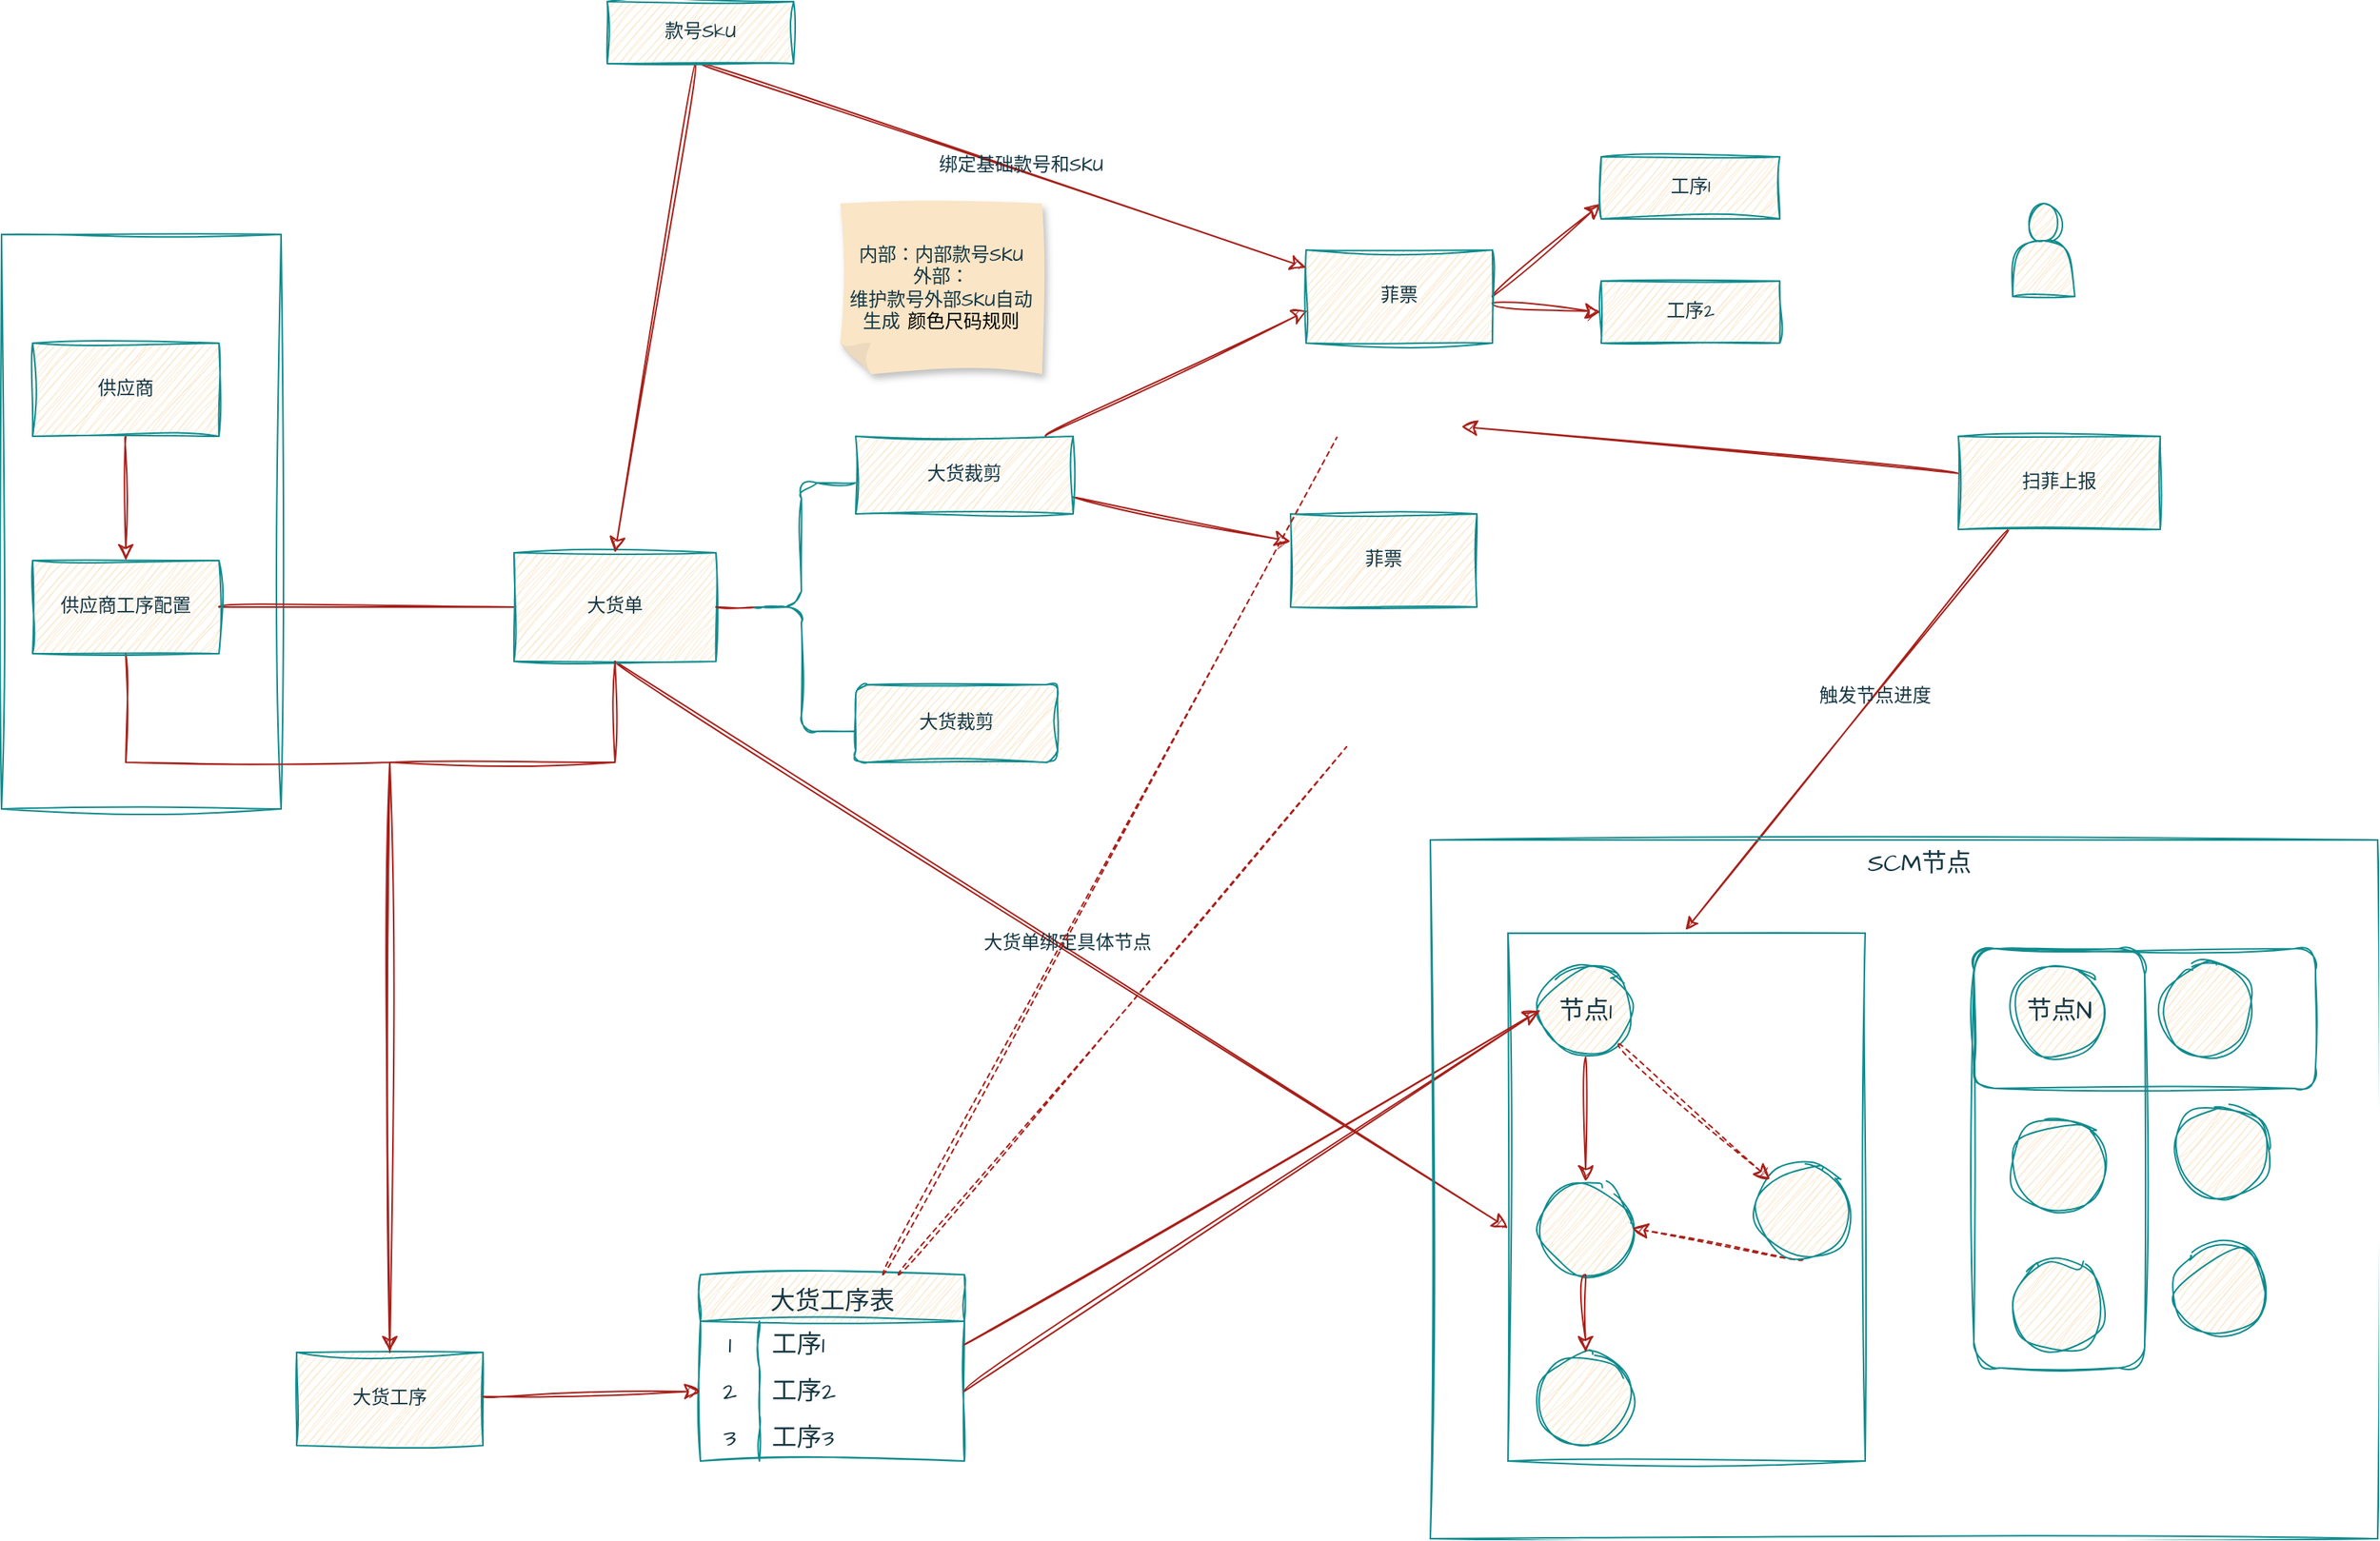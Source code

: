 <mxfile version="27.2.0">
  <diagram name="第 1 页" id="W9jlXEuaU4t_uOBNAHtk">
    <mxGraphModel dx="1632" dy="1863" grid="1" gridSize="10" guides="1" tooltips="1" connect="1" arrows="1" fold="1" page="0" pageScale="1" pageWidth="850" pageHeight="1100" background="none" math="0" shadow="0" adaptiveColors="simple">
      <root>
        <mxCell id="0" />
        <mxCell id="1" parent="0" />
        <mxCell id="cmWE11bbGO-BxmX4DhXF-85" value="" style="shape=table;startSize=0;container=1;collapsible=0;childLayout=tableLayout;hachureGap=4;fontFamily=Architects Daughter;fontSource=https%3A%2F%2Ffonts.googleapis.com%2Fcss%3Ffamily%3DArchitects%2BDaughter;fillColor=none;labelBackgroundColor=none;sketch=1;curveFitting=1;jiggle=2;strokeColor=#0F8B8D;fontColor=#143642;" parent="1" vertex="1">
          <mxGeometry x="-90" y="-500" width="180" height="370" as="geometry" />
        </mxCell>
        <mxCell id="cmWE11bbGO-BxmX4DhXF-86" value="" style="shape=tableRow;horizontal=0;startSize=0;swimlaneHead=0;swimlaneBody=0;top=0;left=0;bottom=0;right=0;collapsible=0;dropTarget=0;fillColor=none;points=[[0,0.5],[1,0.5]];portConstraint=eastwest;hachureGap=4;fontFamily=Architects Daughter;fontSource=https%3A%2F%2Ffonts.googleapis.com%2Fcss%3Ffamily%3DArchitects%2BDaughter;labelBackgroundColor=none;sketch=1;curveFitting=1;jiggle=2;strokeColor=#0F8B8D;fontColor=#143642;" parent="cmWE11bbGO-BxmX4DhXF-85" vertex="1">
          <mxGeometry width="180" height="370" as="geometry" />
        </mxCell>
        <mxCell id="cmWE11bbGO-BxmX4DhXF-87" value="" style="shape=partialRectangle;html=1;whiteSpace=wrap;connectable=0;overflow=hidden;fillColor=none;top=0;left=0;bottom=0;right=0;pointerEvents=1;hachureGap=4;fontFamily=Architects Daughter;fontSource=https%3A%2F%2Ffonts.googleapis.com%2Fcss%3Ffamily%3DArchitects%2BDaughter;labelBackgroundColor=none;sketch=1;curveFitting=1;jiggle=2;strokeColor=#0F8B8D;fontColor=#143642;" parent="cmWE11bbGO-BxmX4DhXF-86" vertex="1">
          <mxGeometry width="180" height="370" as="geometry">
            <mxRectangle width="180" height="370" as="alternateBounds" />
          </mxGeometry>
        </mxCell>
        <mxCell id="cmWE11bbGO-BxmX4DhXF-44" style="edgeStyle=none;curved=1;rounded=0;hachureGap=4;orthogonalLoop=1;jettySize=auto;html=1;exitX=1;exitY=0.5;exitDx=0;exitDy=0;entryX=0;entryY=0.5;entryDx=0;entryDy=0;fontFamily=Architects Daughter;fontSource=https%3A%2F%2Ffonts.googleapis.com%2Fcss%3Ffamily%3DArchitects%2BDaughter;fontSize=12;fontColor=default;shape=wire;endArrow=none;endFill=0;dashed=1;shadow=0;flowAnimation=0;labelBackgroundColor=none;sketch=1;curveFitting=1;jiggle=2;strokeColor=#A8201A;" parent="1" source="cmWE11bbGO-BxmX4DhXF-13" target="cmWE11bbGO-BxmX4DhXF-16" edge="1">
          <mxGeometry relative="1" as="geometry" />
        </mxCell>
        <mxCell id="cmWE11bbGO-BxmX4DhXF-50" style="edgeStyle=orthogonalEdgeStyle;rounded=0;hachureGap=4;orthogonalLoop=1;jettySize=auto;html=1;exitX=0.5;exitY=1;exitDx=0;exitDy=0;fontFamily=Architects Daughter;fontSource=https%3A%2F%2Ffonts.googleapis.com%2Fcss%3Ffamily%3DArchitects%2BDaughter;fontSize=12;fontColor=default;startSize=8;endSize=8;entryX=0.5;entryY=0;entryDx=0;entryDy=0;labelBackgroundColor=none;sketch=1;curveFitting=1;jiggle=2;strokeColor=#A8201A;" parent="1" source="cmWE11bbGO-BxmX4DhXF-13" target="cmWE11bbGO-BxmX4DhXF-17" edge="1">
          <mxGeometry relative="1" as="geometry">
            <mxPoint x="160" y="50" as="targetPoint" />
            <Array as="points">
              <mxPoint x="-10" y="-160" />
              <mxPoint x="160" y="-160" />
            </Array>
          </mxGeometry>
        </mxCell>
        <mxCell id="cmWE11bbGO-BxmX4DhXF-13" value="供应商工序配置" style="whiteSpace=wrap;html=1;hachureGap=4;fontFamily=Architects Daughter;fontSource=https%3A%2F%2Ffonts.googleapis.com%2Fcss%3Ffamily%3DArchitects%2BDaughter;labelBackgroundColor=none;sketch=1;curveFitting=1;jiggle=2;fillColor=#FAE5C7;strokeColor=#0F8B8D;fontColor=#143642;" parent="1" vertex="1">
          <mxGeometry x="-70" y="-290" width="120" height="60" as="geometry" />
        </mxCell>
        <mxCell id="cmWE11bbGO-BxmX4DhXF-15" style="edgeStyle=none;curved=1;rounded=0;hachureGap=4;orthogonalLoop=1;jettySize=auto;html=1;entryX=0.5;entryY=0;entryDx=0;entryDy=0;fontFamily=Architects Daughter;fontSource=https%3A%2F%2Ffonts.googleapis.com%2Fcss%3Ffamily%3DArchitects%2BDaughter;fontSize=12;fontColor=default;startSize=8;endSize=8;labelBackgroundColor=none;sketch=1;curveFitting=1;jiggle=2;strokeColor=#A8201A;" parent="1" source="cmWE11bbGO-BxmX4DhXF-14" target="cmWE11bbGO-BxmX4DhXF-13" edge="1">
          <mxGeometry relative="1" as="geometry" />
        </mxCell>
        <mxCell id="cmWE11bbGO-BxmX4DhXF-14" value="供应商" style="whiteSpace=wrap;html=1;hachureGap=4;fontFamily=Architects Daughter;fontSource=https%3A%2F%2Ffonts.googleapis.com%2Fcss%3Ffamily%3DArchitects%2BDaughter;labelBackgroundColor=none;sketch=1;curveFitting=1;jiggle=2;fillColor=#FAE5C7;strokeColor=#0F8B8D;fontColor=#143642;" parent="1" vertex="1">
          <mxGeometry x="-70" y="-430" width="120" height="60" as="geometry" />
        </mxCell>
        <mxCell id="KBR9rTQuNz3WerCVQNlE-56" style="edgeStyle=none;curved=1;rounded=0;hachureGap=4;orthogonalLoop=1;jettySize=auto;html=1;exitX=0.5;exitY=1;exitDx=0;exitDy=0;fontFamily=Architects Daughter;fontSource=https%3A%2F%2Ffonts.googleapis.com%2Fcss%3Ffamily%3DArchitects%2BDaughter;fontSize=12;fontColor=default;startSize=8;endSize=8;entryX=0;entryY=0.559;entryDx=0;entryDy=0;entryPerimeter=0;labelBackgroundColor=none;sketch=1;curveFitting=1;jiggle=2;strokeColor=#A8201A;" parent="1" source="cmWE11bbGO-BxmX4DhXF-16" target="KBR9rTQuNz3WerCVQNlE-5" edge="1">
          <mxGeometry relative="1" as="geometry">
            <mxPoint x="870" y="130.0" as="targetPoint" />
          </mxGeometry>
        </mxCell>
        <mxCell id="KBR9rTQuNz3WerCVQNlE-57" value="大货单绑定具体节点" style="edgeLabel;html=1;align=center;verticalAlign=middle;resizable=0;points=[];fontSize=12;hachureGap=4;fontFamily=Architects Daughter;fontSource=https%3A%2F%2Ffonts.googleapis.com%2Fcss%3Ffamily%3DArchitects%2BDaughter;labelBackgroundColor=none;sketch=1;curveFitting=1;jiggle=2;fontColor=#143642;" parent="KBR9rTQuNz3WerCVQNlE-56" vertex="1" connectable="0">
          <mxGeometry x="0.007" y="3" relative="1" as="geometry">
            <mxPoint as="offset" />
          </mxGeometry>
        </mxCell>
        <mxCell id="cmWE11bbGO-BxmX4DhXF-16" value="大货单" style="rounded=0;whiteSpace=wrap;html=1;hachureGap=4;fontFamily=Architects Daughter;fontSource=https%3A%2F%2Ffonts.googleapis.com%2Fcss%3Ffamily%3DArchitects%2BDaughter;labelBackgroundColor=none;sketch=1;curveFitting=1;jiggle=2;fillColor=#FAE5C7;strokeColor=#0F8B8D;fontColor=#143642;" parent="1" vertex="1">
          <mxGeometry x="240" y="-295" width="130" height="70" as="geometry" />
        </mxCell>
        <mxCell id="cmWE11bbGO-BxmX4DhXF-17" value="大货工序" style="whiteSpace=wrap;html=1;fontFamily=Architects Daughter;rounded=0;hachureGap=4;fontSource=https%3A%2F%2Ffonts.googleapis.com%2Fcss%3Ffamily%3DArchitects%2BDaughter;labelBackgroundColor=none;sketch=1;curveFitting=1;jiggle=2;fillColor=#FAE5C7;strokeColor=#0F8B8D;fontColor=#143642;" parent="1" vertex="1">
          <mxGeometry x="100" y="220" width="120" height="60" as="geometry" />
        </mxCell>
        <mxCell id="cmWE11bbGO-BxmX4DhXF-51" style="edgeStyle=orthogonalEdgeStyle;rounded=0;hachureGap=4;orthogonalLoop=1;jettySize=auto;html=1;exitX=0.5;exitY=1;exitDx=0;exitDy=0;fontFamily=Architects Daughter;fontSource=https%3A%2F%2Ffonts.googleapis.com%2Fcss%3Ffamily%3DArchitects%2BDaughter;fontSize=12;fontColor=default;startSize=8;endSize=8;endArrow=none;endFill=0;entryX=0.5;entryY=0;entryDx=0;entryDy=0;labelBackgroundColor=none;sketch=1;curveFitting=1;jiggle=2;strokeColor=#A8201A;" parent="1" source="cmWE11bbGO-BxmX4DhXF-16" target="cmWE11bbGO-BxmX4DhXF-17" edge="1">
          <mxGeometry relative="1" as="geometry">
            <mxPoint x="161" y="-84" as="targetPoint" />
            <Array as="points">
              <mxPoint x="305" y="-160" />
              <mxPoint x="160" y="-160" />
            </Array>
          </mxGeometry>
        </mxCell>
        <mxCell id="cmWE11bbGO-BxmX4DhXF-54" style="edgeStyle=none;curved=1;rounded=0;hachureGap=4;orthogonalLoop=1;jettySize=auto;html=1;exitX=0.1;exitY=0.5;exitDx=0;exitDy=0;exitPerimeter=0;entryX=1;entryY=0.5;entryDx=0;entryDy=0;fontFamily=Architects Daughter;fontSource=https%3A%2F%2Ffonts.googleapis.com%2Fcss%3Ffamily%3DArchitects%2BDaughter;fontSize=12;fontColor=default;startSize=8;endSize=8;endArrow=none;endFill=0;labelBackgroundColor=none;sketch=1;curveFitting=1;jiggle=2;strokeColor=#A8201A;" parent="1" source="cmWE11bbGO-BxmX4DhXF-53" target="cmWE11bbGO-BxmX4DhXF-16" edge="1">
          <mxGeometry relative="1" as="geometry">
            <Array as="points">
              <mxPoint x="380" y="-260" />
            </Array>
          </mxGeometry>
        </mxCell>
        <mxCell id="cmWE11bbGO-BxmX4DhXF-53" value="" style="shape=curlyBracket;whiteSpace=wrap;html=1;rounded=1;labelPosition=left;verticalLabelPosition=middle;align=right;verticalAlign=middle;hachureGap=4;fontFamily=Architects Daughter;fontSource=https%3A%2F%2Ffonts.googleapis.com%2Fcss%3Ffamily%3DArchitects%2BDaughter;labelBackgroundColor=none;sketch=1;curveFitting=1;jiggle=2;fillColor=#FAE5C7;strokeColor=#0F8B8D;fontColor=#143642;" parent="1" vertex="1">
          <mxGeometry x="390" y="-340" width="70" height="160" as="geometry" />
        </mxCell>
        <mxCell id="cmWE11bbGO-BxmX4DhXF-55" value="大货裁剪" style="whiteSpace=wrap;html=1;fontFamily=Architects Daughter;align=center;rounded=1;hachureGap=4;fontSource=https%3A%2F%2Ffonts.googleapis.com%2Fcss%3Ffamily%3DArchitects%2BDaughter;labelBackgroundColor=none;sketch=1;curveFitting=1;jiggle=2;fillColor=#FAE5C7;strokeColor=#0F8B8D;fontColor=#143642;" parent="1" vertex="1">
          <mxGeometry x="460" y="-210" width="130" height="50" as="geometry" />
        </mxCell>
        <mxCell id="cmWE11bbGO-BxmX4DhXF-61" value="" style="edgeStyle=none;curved=1;rounded=0;hachureGap=4;orthogonalLoop=1;jettySize=auto;html=1;fontFamily=Architects Daughter;fontSource=https%3A%2F%2Ffonts.googleapis.com%2Fcss%3Ffamily%3DArchitects%2BDaughter;fontSize=12;fontColor=default;startSize=8;endSize=8;entryX=0.008;entryY=0.65;entryDx=0;entryDy=0;entryPerimeter=0;labelBackgroundColor=none;sketch=1;curveFitting=1;jiggle=2;strokeColor=#A8201A;" parent="1" source="cmWE11bbGO-BxmX4DhXF-57" target="cmWE11bbGO-BxmX4DhXF-60" edge="1">
          <mxGeometry relative="1" as="geometry" />
        </mxCell>
        <mxCell id="cmWE11bbGO-BxmX4DhXF-64" value="" style="edgeStyle=none;curved=1;rounded=0;hachureGap=4;orthogonalLoop=1;jettySize=auto;html=1;fontFamily=Architects Daughter;fontSource=https%3A%2F%2Ffonts.googleapis.com%2Fcss%3Ffamily%3DArchitects%2BDaughter;fontSize=12;fontColor=default;startSize=8;endSize=8;labelBackgroundColor=none;sketch=1;curveFitting=1;jiggle=2;strokeColor=#A8201A;" parent="1" source="cmWE11bbGO-BxmX4DhXF-57" target="cmWE11bbGO-BxmX4DhXF-63" edge="1">
          <mxGeometry relative="1" as="geometry" />
        </mxCell>
        <mxCell id="cmWE11bbGO-BxmX4DhXF-57" value="大货裁剪" style="whiteSpace=wrap;html=1;hachureGap=4;fontFamily=Architects Daughter;fontSource=https%3A%2F%2Ffonts.googleapis.com%2Fcss%3Ffamily%3DArchitects%2BDaughter;labelBackgroundColor=none;sketch=1;curveFitting=1;jiggle=2;fillColor=#FAE5C7;strokeColor=#0F8B8D;fontColor=#143642;" parent="1" vertex="1">
          <mxGeometry x="460" y="-370" width="140" height="50" as="geometry" />
        </mxCell>
        <mxCell id="cmWE11bbGO-BxmX4DhXF-79" style="edgeStyle=none;curved=1;rounded=0;hachureGap=4;orthogonalLoop=1;jettySize=auto;html=1;exitX=1;exitY=0.5;exitDx=0;exitDy=0;entryX=0;entryY=0.75;entryDx=0;entryDy=0;fontFamily=Architects Daughter;fontSource=https%3A%2F%2Ffonts.googleapis.com%2Fcss%3Ffamily%3DArchitects%2BDaughter;fontSize=12;fontColor=default;startSize=8;endSize=8;labelBackgroundColor=none;sketch=1;curveFitting=1;jiggle=2;strokeColor=#A8201A;" parent="1" source="cmWE11bbGO-BxmX4DhXF-60" target="cmWE11bbGO-BxmX4DhXF-76" edge="1">
          <mxGeometry relative="1" as="geometry" />
        </mxCell>
        <mxCell id="cmWE11bbGO-BxmX4DhXF-80" style="edgeStyle=none;curved=1;rounded=0;hachureGap=4;orthogonalLoop=1;jettySize=auto;html=1;entryX=0;entryY=0.5;entryDx=0;entryDy=0;fontFamily=Architects Daughter;fontSource=https%3A%2F%2Ffonts.googleapis.com%2Fcss%3Ffamily%3DArchitects%2BDaughter;fontSize=12;fontColor=default;startSize=8;endSize=8;labelBackgroundColor=none;sketch=1;curveFitting=1;jiggle=2;strokeColor=#A8201A;" parent="1" source="cmWE11bbGO-BxmX4DhXF-60" target="cmWE11bbGO-BxmX4DhXF-77" edge="1">
          <mxGeometry relative="1" as="geometry" />
        </mxCell>
        <mxCell id="cmWE11bbGO-BxmX4DhXF-60" value="菲票" style="whiteSpace=wrap;html=1;fontFamily=Architects Daughter;hachureGap=4;fontSource=https%3A%2F%2Ffonts.googleapis.com%2Fcss%3Ffamily%3DArchitects%2BDaughter;labelBackgroundColor=none;sketch=1;curveFitting=1;jiggle=2;fillColor=#FAE5C7;strokeColor=#0F8B8D;fontColor=#143642;" parent="1" vertex="1">
          <mxGeometry x="750" y="-490" width="120" height="60" as="geometry" />
        </mxCell>
        <mxCell id="cmWE11bbGO-BxmX4DhXF-63" value="菲票" style="whiteSpace=wrap;html=1;fontFamily=Architects Daughter;hachureGap=4;fontSource=https%3A%2F%2Ffonts.googleapis.com%2Fcss%3Ffamily%3DArchitects%2BDaughter;labelBackgroundColor=none;sketch=1;curveFitting=1;jiggle=2;fillColor=#FAE5C7;strokeColor=#0F8B8D;fontColor=#143642;" parent="1" vertex="1">
          <mxGeometry x="740" y="-320" width="120" height="60" as="geometry" />
        </mxCell>
        <mxCell id="cmWE11bbGO-BxmX4DhXF-67" style="edgeStyle=none;curved=1;rounded=0;hachureGap=4;orthogonalLoop=1;jettySize=auto;html=1;entryX=0.5;entryY=0;entryDx=0;entryDy=0;fontFamily=Architects Daughter;fontSource=https%3A%2F%2Ffonts.googleapis.com%2Fcss%3Ffamily%3DArchitects%2BDaughter;fontSize=12;fontColor=default;startSize=8;endSize=8;labelBackgroundColor=none;sketch=1;curveFitting=1;jiggle=2;strokeColor=#A8201A;" parent="1" source="cmWE11bbGO-BxmX4DhXF-66" target="cmWE11bbGO-BxmX4DhXF-16" edge="1">
          <mxGeometry relative="1" as="geometry" />
        </mxCell>
        <mxCell id="cmWE11bbGO-BxmX4DhXF-68" style="edgeStyle=none;curved=1;rounded=0;hachureGap=4;orthogonalLoop=1;jettySize=auto;html=1;entryX=0.5;entryY=0;entryDx=0;entryDy=0;fontFamily=Architects Daughter;fontSource=https%3A%2F%2Ffonts.googleapis.com%2Fcss%3Ffamily%3DArchitects%2BDaughter;fontSize=12;fontColor=default;startSize=8;endSize=8;exitX=0.5;exitY=1;exitDx=0;exitDy=0;labelBackgroundColor=none;sketch=1;curveFitting=1;jiggle=2;strokeColor=#A8201A;" parent="1" source="cmWE11bbGO-BxmX4DhXF-66" edge="1">
          <mxGeometry relative="1" as="geometry">
            <mxPoint x="360" y="-600.003" as="sourcePoint" />
            <mxPoint x="750" y="-478.67" as="targetPoint" />
          </mxGeometry>
        </mxCell>
        <mxCell id="cmWE11bbGO-BxmX4DhXF-69" value="" style="edgeLabel;html=1;align=center;verticalAlign=middle;resizable=0;points=[];fontSize=12;hachureGap=4;fontFamily=Architects Daughter;fontSource=https%3A%2F%2Ffonts.googleapis.com%2Fcss%3Ffamily%3DArchitects%2BDaughter;labelBackgroundColor=none;sketch=1;curveFitting=1;jiggle=2;fontColor=#143642;" parent="cmWE11bbGO-BxmX4DhXF-68" vertex="1" connectable="0">
          <mxGeometry x="0.214" y="3" relative="1" as="geometry">
            <mxPoint as="offset" />
          </mxGeometry>
        </mxCell>
        <mxCell id="cmWE11bbGO-BxmX4DhXF-70" value="绑定基础款号和SKU" style="edgeLabel;html=1;align=center;verticalAlign=middle;resizable=0;points=[];fontSize=12;hachureGap=4;fontFamily=Architects Daughter;fontSource=https%3A%2F%2Ffonts.googleapis.com%2Fcss%3Ffamily%3DArchitects%2BDaughter;labelBackgroundColor=none;sketch=1;curveFitting=1;jiggle=2;fontColor=#143642;" parent="cmWE11bbGO-BxmX4DhXF-68" vertex="1" connectable="0">
          <mxGeometry x="0.049" y="3" relative="1" as="geometry">
            <mxPoint as="offset" />
          </mxGeometry>
        </mxCell>
        <mxCell id="cmWE11bbGO-BxmX4DhXF-66" value="款号SkU" style="rounded=0;whiteSpace=wrap;html=1;hachureGap=4;fontFamily=Architects Daughter;fontSource=https%3A%2F%2Ffonts.googleapis.com%2Fcss%3Ffamily%3DArchitects%2BDaughter;labelBackgroundColor=none;sketch=1;curveFitting=1;jiggle=2;fillColor=#FAE5C7;strokeColor=#0F8B8D;fontColor=#143642;" parent="1" vertex="1">
          <mxGeometry x="300" y="-650" width="120" height="40" as="geometry" />
        </mxCell>
        <mxCell id="cmWE11bbGO-BxmX4DhXF-74" value="内部：内部款号SKU&lt;div&gt;外部：&lt;/div&gt;&lt;div&gt;维护款号外部SKU自动生成&amp;nbsp;&lt;span style=&quot;background-color: transparent; color: light-dark(rgb(0, 0, 0), rgb(237, 237, 237));&quot;&gt;颜色尺码规则&lt;/span&gt;&lt;/div&gt;" style="shape=note;whiteSpace=wrap;html=1;backgroundOutline=1;darkOpacity=0.05;strokeColor=none;fillStyle=solid;direction=west;gradientDirection=north;shadow=1;size=20;pointerEvents=1;hachureGap=4;fontFamily=Architects Daughter;fontSource=https%3A%2F%2Ffonts.googleapis.com%2Fcss%3Ffamily%3DArchitects%2BDaughter;labelBackgroundColor=none;sketch=1;curveFitting=1;jiggle=2;fillColor=#FAE5C7;fontColor=#143642;" parent="1" vertex="1">
          <mxGeometry x="450" y="-520" width="130" height="110" as="geometry" />
        </mxCell>
        <mxCell id="KBR9rTQuNz3WerCVQNlE-19" style="edgeStyle=none;curved=1;rounded=0;hachureGap=4;orthogonalLoop=1;jettySize=auto;html=1;fontFamily=Architects Daughter;fontSource=https%3A%2F%2Ffonts.googleapis.com%2Fcss%3Ffamily%3DArchitects%2BDaughter;fontSize=12;fontColor=default;startSize=8;endSize=8;labelBackgroundColor=none;sketch=1;curveFitting=1;jiggle=2;strokeColor=#A8201A;" parent="1" source="cmWE11bbGO-BxmX4DhXF-75" target="KBR9rTQuNz3WerCVQNlE-13" edge="1">
          <mxGeometry relative="1" as="geometry" />
        </mxCell>
        <mxCell id="KBR9rTQuNz3WerCVQNlE-21" style="edgeStyle=none;curved=1;rounded=0;hachureGap=4;orthogonalLoop=1;jettySize=auto;html=1;exitX=0.25;exitY=1;exitDx=0;exitDy=0;fontFamily=Architects Daughter;fontSource=https%3A%2F%2Ffonts.googleapis.com%2Fcss%3Ffamily%3DArchitects%2BDaughter;fontSize=12;fontColor=default;shape=filledEdge;entryX=0.497;entryY=-0.006;entryDx=0;entryDy=0;entryPerimeter=0;labelBackgroundColor=none;sketch=1;curveFitting=1;jiggle=2;strokeColor=#A8201A;" parent="1" source="cmWE11bbGO-BxmX4DhXF-75" target="KBR9rTQuNz3WerCVQNlE-5" edge="1">
          <mxGeometry relative="1" as="geometry" />
        </mxCell>
        <mxCell id="KBR9rTQuNz3WerCVQNlE-22" value="触发节点进度" style="edgeLabel;html=1;align=center;verticalAlign=middle;resizable=0;points=[];fontSize=12;hachureGap=4;fontFamily=Architects Daughter;fontSource=https%3A%2F%2Ffonts.googleapis.com%2Fcss%3Ffamily%3DArchitects%2BDaughter;labelBackgroundColor=none;sketch=1;curveFitting=1;jiggle=2;fontColor=#143642;" parent="KBR9rTQuNz3WerCVQNlE-21" vertex="1" connectable="0">
          <mxGeometry x="-0.165" relative="1" as="geometry">
            <mxPoint as="offset" />
          </mxGeometry>
        </mxCell>
        <mxCell id="cmWE11bbGO-BxmX4DhXF-75" value="扫菲上报" style="rounded=0;whiteSpace=wrap;html=1;hachureGap=4;fontFamily=Architects Daughter;fontSource=https%3A%2F%2Ffonts.googleapis.com%2Fcss%3Ffamily%3DArchitects%2BDaughter;labelBackgroundColor=none;sketch=1;curveFitting=1;jiggle=2;fillColor=#FAE5C7;strokeColor=#0F8B8D;fontColor=#143642;" parent="1" vertex="1">
          <mxGeometry x="1170" y="-370" width="130" height="60" as="geometry" />
        </mxCell>
        <mxCell id="cmWE11bbGO-BxmX4DhXF-76" value="工序1" style="rounded=0;whiteSpace=wrap;html=1;hachureGap=4;fontFamily=Architects Daughter;fontSource=https%3A%2F%2Ffonts.googleapis.com%2Fcss%3Ffamily%3DArchitects%2BDaughter;labelBackgroundColor=none;sketch=1;curveFitting=1;jiggle=2;fillColor=#FAE5C7;strokeColor=#0F8B8D;fontColor=#143642;" parent="1" vertex="1">
          <mxGeometry x="940" y="-550" width="115" height="40" as="geometry" />
        </mxCell>
        <mxCell id="cmWE11bbGO-BxmX4DhXF-77" value="工序2" style="rounded=0;whiteSpace=wrap;html=1;hachureGap=4;fontFamily=Architects Daughter;fontSource=https%3A%2F%2Ffonts.googleapis.com%2Fcss%3Ffamily%3DArchitects%2BDaughter;labelBackgroundColor=none;sketch=1;curveFitting=1;jiggle=2;fillColor=#FAE5C7;strokeColor=#0F8B8D;fontColor=#143642;" parent="1" vertex="1">
          <mxGeometry x="940" y="-470" width="115" height="40" as="geometry" />
        </mxCell>
        <mxCell id="cmWE11bbGO-BxmX4DhXF-95" value="大货工序表" style="shape=table;startSize=30;container=1;collapsible=0;childLayout=tableLayout;fixedRows=1;rowLines=0;fontStyle=0;fontSize=16;hachureGap=4;fontFamily=Architects Daughter;fontSource=https%3A%2F%2Ffonts.googleapis.com%2Fcss%3Ffamily%3DArchitects%2BDaughter;labelBackgroundColor=none;sketch=1;curveFitting=1;jiggle=2;fillColor=#FAE5C7;strokeColor=#0F8B8D;fontColor=#143642;" parent="1" vertex="1">
          <mxGeometry x="360" y="170" width="170" height="120" as="geometry" />
        </mxCell>
        <mxCell id="cmWE11bbGO-BxmX4DhXF-96" value="" style="shape=tableRow;horizontal=0;startSize=0;swimlaneHead=0;swimlaneBody=0;top=0;left=0;bottom=0;right=0;collapsible=0;dropTarget=0;fillColor=none;points=[[0,0.5],[1,0.5]];portConstraint=eastwest;fontSize=16;hachureGap=4;fontFamily=Architects Daughter;fontSource=https%3A%2F%2Ffonts.googleapis.com%2Fcss%3Ffamily%3DArchitects%2BDaughter;labelBackgroundColor=none;sketch=1;curveFitting=1;jiggle=2;strokeColor=#0F8B8D;fontColor=#143642;" parent="cmWE11bbGO-BxmX4DhXF-95" vertex="1">
          <mxGeometry y="30" width="170" height="30" as="geometry" />
        </mxCell>
        <mxCell id="cmWE11bbGO-BxmX4DhXF-97" value="1" style="shape=partialRectangle;html=1;whiteSpace=wrap;connectable=0;fillColor=none;top=0;left=0;bottom=0;right=0;overflow=hidden;pointerEvents=1;fontSize=16;hachureGap=4;fontFamily=Architects Daughter;fontSource=https%3A%2F%2Ffonts.googleapis.com%2Fcss%3Ffamily%3DArchitects%2BDaughter;labelBackgroundColor=none;sketch=1;curveFitting=1;jiggle=2;strokeColor=#0F8B8D;fontColor=#143642;" parent="cmWE11bbGO-BxmX4DhXF-96" vertex="1">
          <mxGeometry width="38" height="30" as="geometry">
            <mxRectangle width="38" height="30" as="alternateBounds" />
          </mxGeometry>
        </mxCell>
        <mxCell id="cmWE11bbGO-BxmX4DhXF-98" value="工序1" style="shape=partialRectangle;html=1;whiteSpace=wrap;connectable=0;fillColor=none;top=0;left=0;bottom=0;right=0;align=left;spacingLeft=6;overflow=hidden;fontSize=16;hachureGap=4;fontFamily=Architects Daughter;fontSource=https%3A%2F%2Ffonts.googleapis.com%2Fcss%3Ffamily%3DArchitects%2BDaughter;labelBackgroundColor=none;sketch=1;curveFitting=1;jiggle=2;strokeColor=#0F8B8D;fontColor=#143642;" parent="cmWE11bbGO-BxmX4DhXF-96" vertex="1">
          <mxGeometry x="38" width="132" height="30" as="geometry">
            <mxRectangle width="132" height="30" as="alternateBounds" />
          </mxGeometry>
        </mxCell>
        <mxCell id="cmWE11bbGO-BxmX4DhXF-99" value="" style="shape=tableRow;horizontal=0;startSize=0;swimlaneHead=0;swimlaneBody=0;top=0;left=0;bottom=0;right=0;collapsible=0;dropTarget=0;fillColor=none;points=[[0,0.5],[1,0.5]];portConstraint=eastwest;fontSize=16;hachureGap=4;fontFamily=Architects Daughter;fontSource=https%3A%2F%2Ffonts.googleapis.com%2Fcss%3Ffamily%3DArchitects%2BDaughter;labelBackgroundColor=none;sketch=1;curveFitting=1;jiggle=2;strokeColor=#0F8B8D;fontColor=#143642;" parent="cmWE11bbGO-BxmX4DhXF-95" vertex="1">
          <mxGeometry y="60" width="170" height="30" as="geometry" />
        </mxCell>
        <mxCell id="cmWE11bbGO-BxmX4DhXF-100" value="2" style="shape=partialRectangle;html=1;whiteSpace=wrap;connectable=0;fillColor=none;top=0;left=0;bottom=0;right=0;overflow=hidden;fontSize=16;hachureGap=4;fontFamily=Architects Daughter;fontSource=https%3A%2F%2Ffonts.googleapis.com%2Fcss%3Ffamily%3DArchitects%2BDaughter;labelBackgroundColor=none;sketch=1;curveFitting=1;jiggle=2;strokeColor=#0F8B8D;fontColor=#143642;" parent="cmWE11bbGO-BxmX4DhXF-99" vertex="1">
          <mxGeometry width="38" height="30" as="geometry">
            <mxRectangle width="38" height="30" as="alternateBounds" />
          </mxGeometry>
        </mxCell>
        <mxCell id="cmWE11bbGO-BxmX4DhXF-101" value="工序2" style="shape=partialRectangle;html=1;whiteSpace=wrap;connectable=0;fillColor=none;top=0;left=0;bottom=0;right=0;align=left;spacingLeft=6;overflow=hidden;fontSize=16;hachureGap=4;fontFamily=Architects Daughter;fontSource=https%3A%2F%2Ffonts.googleapis.com%2Fcss%3Ffamily%3DArchitects%2BDaughter;labelBackgroundColor=none;sketch=1;curveFitting=1;jiggle=2;strokeColor=#0F8B8D;fontColor=#143642;" parent="cmWE11bbGO-BxmX4DhXF-99" vertex="1">
          <mxGeometry x="38" width="132" height="30" as="geometry">
            <mxRectangle width="132" height="30" as="alternateBounds" />
          </mxGeometry>
        </mxCell>
        <mxCell id="cmWE11bbGO-BxmX4DhXF-102" value="" style="shape=tableRow;horizontal=0;startSize=0;swimlaneHead=0;swimlaneBody=0;top=0;left=0;bottom=0;right=0;collapsible=0;dropTarget=0;fillColor=none;points=[[0,0.5],[1,0.5]];portConstraint=eastwest;fontSize=16;hachureGap=4;fontFamily=Architects Daughter;fontSource=https%3A%2F%2Ffonts.googleapis.com%2Fcss%3Ffamily%3DArchitects%2BDaughter;labelBackgroundColor=none;sketch=1;curveFitting=1;jiggle=2;strokeColor=#0F8B8D;fontColor=#143642;" parent="cmWE11bbGO-BxmX4DhXF-95" vertex="1">
          <mxGeometry y="90" width="170" height="30" as="geometry" />
        </mxCell>
        <mxCell id="cmWE11bbGO-BxmX4DhXF-103" value="3" style="shape=partialRectangle;html=1;whiteSpace=wrap;connectable=0;fillColor=none;top=0;left=0;bottom=0;right=0;overflow=hidden;fontSize=16;hachureGap=4;fontFamily=Architects Daughter;fontSource=https%3A%2F%2Ffonts.googleapis.com%2Fcss%3Ffamily%3DArchitects%2BDaughter;labelBackgroundColor=none;sketch=1;curveFitting=1;jiggle=2;strokeColor=#0F8B8D;fontColor=#143642;" parent="cmWE11bbGO-BxmX4DhXF-102" vertex="1">
          <mxGeometry width="38" height="30" as="geometry">
            <mxRectangle width="38" height="30" as="alternateBounds" />
          </mxGeometry>
        </mxCell>
        <mxCell id="cmWE11bbGO-BxmX4DhXF-104" value="工序3" style="shape=partialRectangle;html=1;whiteSpace=wrap;connectable=0;fillColor=none;top=0;left=0;bottom=0;right=0;align=left;spacingLeft=6;overflow=hidden;fontSize=16;hachureGap=4;fontFamily=Architects Daughter;fontSource=https%3A%2F%2Ffonts.googleapis.com%2Fcss%3Ffamily%3DArchitects%2BDaughter;labelBackgroundColor=none;sketch=1;curveFitting=1;jiggle=2;strokeColor=#0F8B8D;fontColor=#143642;" parent="cmWE11bbGO-BxmX4DhXF-102" vertex="1">
          <mxGeometry x="38" width="132" height="30" as="geometry">
            <mxRectangle width="132" height="30" as="alternateBounds" />
          </mxGeometry>
        </mxCell>
        <mxCell id="cmWE11bbGO-BxmX4DhXF-105" style="edgeStyle=none;curved=1;rounded=0;hachureGap=4;orthogonalLoop=1;jettySize=auto;html=1;fontFamily=Architects Daughter;fontSource=https%3A%2F%2Ffonts.googleapis.com%2Fcss%3Ffamily%3DArchitects%2BDaughter;fontSize=12;fontColor=default;startSize=8;endSize=8;entryX=0;entryY=0.5;entryDx=0;entryDy=0;labelBackgroundColor=none;sketch=1;curveFitting=1;jiggle=2;strokeColor=#A8201A;" parent="1" source="cmWE11bbGO-BxmX4DhXF-17" target="cmWE11bbGO-BxmX4DhXF-99" edge="1">
          <mxGeometry relative="1" as="geometry">
            <mxPoint x="380" y="70" as="targetPoint" />
          </mxGeometry>
        </mxCell>
        <mxCell id="cmWE11bbGO-BxmX4DhXF-106" value="" style="shape=actor;whiteSpace=wrap;html=1;hachureGap=4;fontFamily=Architects Daughter;fontSource=https%3A%2F%2Ffonts.googleapis.com%2Fcss%3Ffamily%3DArchitects%2BDaughter;labelBackgroundColor=none;sketch=1;curveFitting=1;jiggle=2;fillColor=#FAE5C7;strokeColor=#0F8B8D;fontColor=#143642;" parent="1" vertex="1">
          <mxGeometry x="1205" y="-520" width="40" height="60" as="geometry" />
        </mxCell>
        <mxCell id="KBR9rTQuNz3WerCVQNlE-13" value="" style="shape=image;html=1;verticalAlign=top;verticalLabelPosition=bottom;labelBackgroundColor=none;imageAspect=0;aspect=fixed;image=https://cdn1.iconfinder.com/data/icons/iconoir-vol-3/24/qr-code-128.png;hachureGap=4;fontFamily=Architects Daughter;fontSource=https%3A%2F%2Ffonts.googleapis.com%2Fcss%3Ffamily%3DArchitects%2BDaughter;labelBorderColor=none;sketch=1;curveFitting=1;jiggle=2;fillColor=#FAE5C7;strokeColor=#0F8B8D;fontColor=#143642;" parent="1" vertex="1">
          <mxGeometry x="770" y="-420" width="80" height="80" as="geometry" />
        </mxCell>
        <mxCell id="KBR9rTQuNz3WerCVQNlE-14" value="" style="shape=image;html=1;verticalAlign=top;verticalLabelPosition=bottom;labelBackgroundColor=none;imageAspect=0;aspect=fixed;image=https://cdn1.iconfinder.com/data/icons/iconoir-vol-3/24/qr-code-128.png;hachureGap=4;fontFamily=Architects Daughter;fontSource=https%3A%2F%2Ffonts.googleapis.com%2Fcss%3Ffamily%3DArchitects%2BDaughter;labelBorderColor=none;sketch=1;curveFitting=1;jiggle=2;fillColor=#FAE5C7;strokeColor=#0F8B8D;fontColor=#143642;" parent="1" vertex="1">
          <mxGeometry x="770" y="-250" width="80" height="80" as="geometry" />
        </mxCell>
        <mxCell id="KBR9rTQuNz3WerCVQNlE-17" style="edgeStyle=none;curved=1;rounded=0;hachureGap=4;orthogonalLoop=1;jettySize=auto;html=1;entryX=-0.002;entryY=0.633;entryDx=0;entryDy=0;entryPerimeter=0;fontFamily=Architects Daughter;fontSource=https%3A%2F%2Ffonts.googleapis.com%2Fcss%3Ffamily%3DArchitects%2BDaughter;fontSize=12;fontColor=default;startSize=8;endSize=8;dashed=1;endArrow=none;endFill=0;labelBackgroundColor=none;sketch=1;curveFitting=1;jiggle=2;strokeColor=#A8201A;" parent="1" source="cmWE11bbGO-BxmX4DhXF-95" target="KBR9rTQuNz3WerCVQNlE-13" edge="1">
          <mxGeometry relative="1" as="geometry" />
        </mxCell>
        <mxCell id="KBR9rTQuNz3WerCVQNlE-18" style="edgeStyle=none;curved=1;rounded=0;hachureGap=4;orthogonalLoop=1;jettySize=auto;html=1;fontFamily=Architects Daughter;fontSource=https%3A%2F%2Ffonts.googleapis.com%2Fcss%3Ffamily%3DArchitects%2BDaughter;fontSize=12;fontColor=default;startSize=8;endSize=8;endArrow=none;endFill=0;dashed=1;exitX=0.75;exitY=0;exitDx=0;exitDy=0;labelBackgroundColor=none;sketch=1;curveFitting=1;jiggle=2;strokeColor=#A8201A;" parent="1" source="cmWE11bbGO-BxmX4DhXF-95" target="KBR9rTQuNz3WerCVQNlE-14" edge="1">
          <mxGeometry relative="1" as="geometry">
            <mxPoint x="470" y="10" as="sourcePoint" />
          </mxGeometry>
        </mxCell>
        <mxCell id="KBR9rTQuNz3WerCVQNlE-23" value="" style="group;labelBackgroundColor=none;sketch=1;curveFitting=1;jiggle=2;fontColor=#143642;" parent="1" vertex="1" connectable="0">
          <mxGeometry x="880" y="-50" width="230" height="340" as="geometry" />
        </mxCell>
        <mxCell id="KBR9rTQuNz3WerCVQNlE-4" value="" style="shape=table;startSize=0;container=1;collapsible=0;childLayout=tableLayout;hachureGap=4;fontFamily=Architects Daughter;fontSource=https%3A%2F%2Ffonts.googleapis.com%2Fcss%3Ffamily%3DArchitects%2BDaughter;fillColor=none;labelBackgroundColor=none;sketch=1;curveFitting=1;jiggle=2;strokeColor=#0F8B8D;fontColor=#143642;" parent="KBR9rTQuNz3WerCVQNlE-23" vertex="1">
          <mxGeometry width="230" height="340" as="geometry" />
        </mxCell>
        <mxCell id="KBR9rTQuNz3WerCVQNlE-5" value="" style="shape=tableRow;horizontal=0;startSize=0;swimlaneHead=0;swimlaneBody=0;top=0;left=0;bottom=0;right=0;collapsible=0;dropTarget=0;fillColor=none;points=[[0,0.5],[1,0.5]];portConstraint=eastwest;hachureGap=4;fontFamily=Architects Daughter;fontSource=https%3A%2F%2Ffonts.googleapis.com%2Fcss%3Ffamily%3DArchitects%2BDaughter;labelBackgroundColor=none;sketch=1;curveFitting=1;jiggle=2;strokeColor=#0F8B8D;fontColor=#143642;" parent="KBR9rTQuNz3WerCVQNlE-4" vertex="1">
          <mxGeometry width="230" height="340" as="geometry" />
        </mxCell>
        <mxCell id="KBR9rTQuNz3WerCVQNlE-6" value="" style="shape=partialRectangle;html=1;whiteSpace=wrap;connectable=0;overflow=hidden;fillColor=none;top=0;left=0;bottom=0;right=0;pointerEvents=1;hachureGap=4;fontFamily=Architects Daughter;fontSource=https%3A%2F%2Ffonts.googleapis.com%2Fcss%3Ffamily%3DArchitects%2BDaughter;labelBackgroundColor=none;sketch=1;curveFitting=1;jiggle=2;strokeColor=#0F8B8D;fontColor=#143642;" parent="KBR9rTQuNz3WerCVQNlE-5" vertex="1">
          <mxGeometry width="230" height="340" as="geometry">
            <mxRectangle width="230" height="340" as="alternateBounds" />
          </mxGeometry>
        </mxCell>
        <mxCell id="KBR9rTQuNz3WerCVQNlE-1" value="" style="verticalLabelPosition=bottom;verticalAlign=top;html=1;shape=mxgraph.flowchart.on-page_reference;hachureGap=4;fontFamily=Architects Daughter;fontSource=https%3A%2F%2Ffonts.googleapis.com%2Fcss%3Ffamily%3DArchitects%2BDaughter;labelBackgroundColor=none;sketch=1;curveFitting=1;jiggle=2;fillColor=#FAE5C7;strokeColor=#0F8B8D;fontColor=#143642;" parent="KBR9rTQuNz3WerCVQNlE-23" vertex="1">
          <mxGeometry x="20" y="20" width="60" height="60" as="geometry" />
        </mxCell>
        <mxCell id="KBR9rTQuNz3WerCVQNlE-2" value="" style="verticalLabelPosition=bottom;verticalAlign=top;html=1;shape=mxgraph.flowchart.on-page_reference;hachureGap=4;fontFamily=Architects Daughter;fontSource=https%3A%2F%2Ffonts.googleapis.com%2Fcss%3Ffamily%3DArchitects%2BDaughter;labelBackgroundColor=none;sketch=1;curveFitting=1;jiggle=2;fillColor=#FAE5C7;strokeColor=#0F8B8D;fontColor=#143642;" parent="KBR9rTQuNz3WerCVQNlE-23" vertex="1">
          <mxGeometry x="20" y="160" width="60" height="60" as="geometry" />
        </mxCell>
        <mxCell id="KBR9rTQuNz3WerCVQNlE-3" value="" style="verticalLabelPosition=bottom;verticalAlign=top;html=1;shape=mxgraph.flowchart.on-page_reference;hachureGap=4;fontFamily=Architects Daughter;fontSource=https%3A%2F%2Ffonts.googleapis.com%2Fcss%3Ffamily%3DArchitects%2BDaughter;labelBackgroundColor=none;sketch=1;curveFitting=1;jiggle=2;fillColor=#FAE5C7;strokeColor=#0F8B8D;fontColor=#143642;" parent="KBR9rTQuNz3WerCVQNlE-23" vertex="1">
          <mxGeometry x="20" y="270" width="60" height="60" as="geometry" />
        </mxCell>
        <mxCell id="KBR9rTQuNz3WerCVQNlE-11" style="edgeStyle=none;curved=1;rounded=0;hachureGap=4;orthogonalLoop=1;jettySize=auto;html=1;exitX=0.5;exitY=1;exitDx=0;exitDy=0;exitPerimeter=0;fontFamily=Architects Daughter;fontSource=https%3A%2F%2Ffonts.googleapis.com%2Fcss%3Ffamily%3DArchitects%2BDaughter;fontSize=12;fontColor=default;startSize=8;endSize=8;entryX=1;entryY=0.5;entryDx=0;entryDy=0;entryPerimeter=0;dashed=1;labelBackgroundColor=none;sketch=1;curveFitting=1;jiggle=2;strokeColor=#A8201A;" parent="KBR9rTQuNz3WerCVQNlE-23" source="KBR9rTQuNz3WerCVQNlE-7" target="KBR9rTQuNz3WerCVQNlE-2" edge="1">
          <mxGeometry relative="1" as="geometry" />
        </mxCell>
        <mxCell id="KBR9rTQuNz3WerCVQNlE-7" value="" style="verticalLabelPosition=bottom;verticalAlign=top;html=1;shape=mxgraph.flowchart.on-page_reference;hachureGap=4;fontFamily=Architects Daughter;fontSource=https%3A%2F%2Ffonts.googleapis.com%2Fcss%3Ffamily%3DArchitects%2BDaughter;labelBackgroundColor=none;sketch=1;curveFitting=1;jiggle=2;fillColor=#FAE5C7;strokeColor=#0F8B8D;fontColor=#143642;" parent="KBR9rTQuNz3WerCVQNlE-23" vertex="1">
          <mxGeometry x="160" y="150" width="60" height="60" as="geometry" />
        </mxCell>
        <mxCell id="KBR9rTQuNz3WerCVQNlE-8" style="edgeStyle=none;curved=1;rounded=0;hachureGap=4;orthogonalLoop=1;jettySize=auto;html=1;exitX=0.5;exitY=1;exitDx=0;exitDy=0;exitPerimeter=0;entryX=0.5;entryY=0;entryDx=0;entryDy=0;entryPerimeter=0;fontFamily=Architects Daughter;fontSource=https%3A%2F%2Ffonts.googleapis.com%2Fcss%3Ffamily%3DArchitects%2BDaughter;fontSize=12;fontColor=default;startSize=8;endSize=8;labelBackgroundColor=none;sketch=1;curveFitting=1;jiggle=2;strokeColor=#A8201A;" parent="KBR9rTQuNz3WerCVQNlE-23" source="KBR9rTQuNz3WerCVQNlE-1" target="KBR9rTQuNz3WerCVQNlE-2" edge="1">
          <mxGeometry relative="1" as="geometry" />
        </mxCell>
        <mxCell id="KBR9rTQuNz3WerCVQNlE-9" style="edgeStyle=none;curved=1;rounded=0;hachureGap=4;orthogonalLoop=1;jettySize=auto;html=1;entryX=0.5;entryY=0;entryDx=0;entryDy=0;entryPerimeter=0;fontFamily=Architects Daughter;fontSource=https%3A%2F%2Ffonts.googleapis.com%2Fcss%3Ffamily%3DArchitects%2BDaughter;fontSize=12;fontColor=default;startSize=8;endSize=8;labelBackgroundColor=none;sketch=1;curveFitting=1;jiggle=2;strokeColor=#A8201A;" parent="KBR9rTQuNz3WerCVQNlE-23" source="KBR9rTQuNz3WerCVQNlE-2" target="KBR9rTQuNz3WerCVQNlE-3" edge="1">
          <mxGeometry relative="1" as="geometry" />
        </mxCell>
        <mxCell id="KBR9rTQuNz3WerCVQNlE-10" style="edgeStyle=none;curved=1;rounded=0;hachureGap=4;orthogonalLoop=1;jettySize=auto;html=1;exitX=0.855;exitY=0.855;exitDx=0;exitDy=0;exitPerimeter=0;entryX=0.145;entryY=0.145;entryDx=0;entryDy=0;entryPerimeter=0;fontFamily=Architects Daughter;fontSource=https%3A%2F%2Ffonts.googleapis.com%2Fcss%3Ffamily%3DArchitects%2BDaughter;fontSize=12;fontColor=default;startSize=8;endSize=8;endArrow=classic;endFill=1;dashed=1;labelBackgroundColor=none;sketch=1;curveFitting=1;jiggle=2;strokeColor=#A8201A;" parent="KBR9rTQuNz3WerCVQNlE-23" source="KBR9rTQuNz3WerCVQNlE-1" target="KBR9rTQuNz3WerCVQNlE-7" edge="1">
          <mxGeometry relative="1" as="geometry" />
        </mxCell>
        <mxCell id="KBR9rTQuNz3WerCVQNlE-27" value="节点1" style="text;strokeColor=none;fillColor=none;html=1;align=center;verticalAlign=middle;whiteSpace=wrap;rounded=0;fontSize=16;fontFamily=Architects Daughter;fontSource=https%3A%2F%2Ffonts.googleapis.com%2Fcss%3Ffamily%3DArchitects%2BDaughter;labelBackgroundColor=none;sketch=1;curveFitting=1;jiggle=2;fontColor=#143642;" parent="KBR9rTQuNz3WerCVQNlE-23" vertex="1">
          <mxGeometry x="20" y="35" width="60" height="30" as="geometry" />
        </mxCell>
        <mxCell id="KBR9rTQuNz3WerCVQNlE-25" value="" style="endArrow=classic;html=1;rounded=0;hachureGap=4;fontFamily=Architects Daughter;fontSource=https%3A%2F%2Ffonts.googleapis.com%2Fcss%3Ffamily%3DArchitects%2BDaughter;fontSize=12;fontColor=default;startSize=8;endSize=8;curved=1;exitX=1;exitY=0.5;exitDx=0;exitDy=0;entryX=0;entryY=0.5;entryDx=0;entryDy=0;labelBackgroundColor=none;sketch=1;curveFitting=1;jiggle=2;strokeColor=#A8201A;" parent="1" source="cmWE11bbGO-BxmX4DhXF-96" target="KBR9rTQuNz3WerCVQNlE-27" edge="1">
          <mxGeometry width="50" height="50" relative="1" as="geometry">
            <mxPoint x="610" y="80" as="sourcePoint" />
            <mxPoint x="660" y="30" as="targetPoint" />
          </mxGeometry>
        </mxCell>
        <mxCell id="KBR9rTQuNz3WerCVQNlE-26" style="edgeStyle=none;curved=1;rounded=0;hachureGap=4;orthogonalLoop=1;jettySize=auto;html=1;exitX=1;exitY=0.5;exitDx=0;exitDy=0;fontFamily=Architects Daughter;fontSource=https%3A%2F%2Ffonts.googleapis.com%2Fcss%3Ffamily%3DArchitects%2BDaughter;fontSize=12;fontColor=default;startSize=8;endSize=8;endArrow=none;endFill=0;entryX=0;entryY=0.5;entryDx=0;entryDy=0;entryPerimeter=0;labelBackgroundColor=none;sketch=1;curveFitting=1;jiggle=2;strokeColor=#A8201A;" parent="1" source="cmWE11bbGO-BxmX4DhXF-99" target="KBR9rTQuNz3WerCVQNlE-1" edge="1">
          <mxGeometry relative="1" as="geometry">
            <mxPoint x="910" y="20" as="targetPoint" />
          </mxGeometry>
        </mxCell>
        <mxCell id="KBR9rTQuNz3WerCVQNlE-20" value="" style="verticalLabelPosition=bottom;verticalAlign=top;html=1;shape=mxgraph.flowchart.on-page_reference;hachureGap=4;fontFamily=Architects Daughter;fontSource=https%3A%2F%2Ffonts.googleapis.com%2Fcss%3Ffamily%3DArchitects%2BDaughter;labelBackgroundColor=none;sketch=1;curveFitting=1;jiggle=2;fillColor=#FAE5C7;strokeColor=#0F8B8D;fontColor=#143642;" parent="1" vertex="1">
          <mxGeometry x="1205" y="-30" width="60" height="60" as="geometry" />
        </mxCell>
        <mxCell id="KBR9rTQuNz3WerCVQNlE-61" value="" style="verticalLabelPosition=bottom;verticalAlign=top;html=1;shape=mxgraph.flowchart.on-page_reference;hachureGap=4;fontFamily=Architects Daughter;fontSource=https%3A%2F%2Ffonts.googleapis.com%2Fcss%3Ffamily%3DArchitects%2BDaughter;labelBackgroundColor=none;sketch=1;curveFitting=1;jiggle=2;fillColor=#FAE5C7;strokeColor=#0F8B8D;fontColor=#143642;" parent="1" vertex="1">
          <mxGeometry x="1205" y="70" width="60" height="60" as="geometry" />
        </mxCell>
        <mxCell id="KBR9rTQuNz3WerCVQNlE-62" value="" style="verticalLabelPosition=bottom;verticalAlign=top;html=1;shape=mxgraph.flowchart.on-page_reference;hachureGap=4;fontFamily=Architects Daughter;fontSource=https%3A%2F%2Ffonts.googleapis.com%2Fcss%3Ffamily%3DArchitects%2BDaughter;labelBackgroundColor=none;sketch=1;curveFitting=1;jiggle=2;fillColor=#FAE5C7;strokeColor=#0F8B8D;fontColor=#143642;" parent="1" vertex="1">
          <mxGeometry x="1205" y="160" width="60" height="60" as="geometry" />
        </mxCell>
        <mxCell id="KBR9rTQuNz3WerCVQNlE-63" value="节点N" style="text;strokeColor=none;fillColor=none;html=1;align=center;verticalAlign=middle;whiteSpace=wrap;rounded=0;fontSize=16;fontFamily=Architects Daughter;fontSource=https%3A%2F%2Ffonts.googleapis.com%2Fcss%3Ffamily%3DArchitects%2BDaughter;labelBackgroundColor=none;sketch=1;curveFitting=1;jiggle=2;fontColor=#143642;" parent="1" vertex="1">
          <mxGeometry x="1205" y="-15" width="60" height="30" as="geometry" />
        </mxCell>
        <mxCell id="KBR9rTQuNz3WerCVQNlE-64" value="" style="verticalLabelPosition=bottom;verticalAlign=top;html=1;shape=mxgraph.flowchart.on-page_reference;hachureGap=4;fontFamily=Architects Daughter;fontSource=https%3A%2F%2Ffonts.googleapis.com%2Fcss%3Ffamily%3DArchitects%2BDaughter;labelBackgroundColor=none;sketch=1;curveFitting=1;jiggle=2;fillColor=#FAE5C7;strokeColor=#0F8B8D;fontColor=#143642;" parent="1" vertex="1">
          <mxGeometry x="1310" y="60" width="60" height="60" as="geometry" />
        </mxCell>
        <mxCell id="KBR9rTQuNz3WerCVQNlE-65" value="" style="verticalLabelPosition=bottom;verticalAlign=top;html=1;shape=mxgraph.flowchart.on-page_reference;hachureGap=4;fontFamily=Architects Daughter;fontSource=https%3A%2F%2Ffonts.googleapis.com%2Fcss%3Ffamily%3DArchitects%2BDaughter;labelBackgroundColor=none;sketch=1;curveFitting=1;jiggle=2;fillColor=#FAE5C7;strokeColor=#0F8B8D;fontColor=#143642;" parent="1" vertex="1">
          <mxGeometry x="1300" y="-30" width="60" height="60" as="geometry" />
        </mxCell>
        <mxCell id="KBR9rTQuNz3WerCVQNlE-66" value="" style="verticalLabelPosition=bottom;verticalAlign=top;html=1;shape=mxgraph.flowchart.on-page_reference;hachureGap=4;fontFamily=Architects Daughter;fontSource=https%3A%2F%2Ffonts.googleapis.com%2Fcss%3Ffamily%3DArchitects%2BDaughter;labelBackgroundColor=none;sketch=1;curveFitting=1;jiggle=2;fillColor=#FAE5C7;strokeColor=#0F8B8D;fontColor=#143642;" parent="1" vertex="1">
          <mxGeometry x="1310" y="150" width="60" height="60" as="geometry" />
        </mxCell>
        <mxCell id="KBR9rTQuNz3WerCVQNlE-58" value="" style="shape=table;startSize=0;container=1;collapsible=0;childLayout=tableLayout;hachureGap=4;fontFamily=Architects Daughter;fontSource=https%3A%2F%2Ffonts.googleapis.com%2Fcss%3Ffamily%3DArchitects%2BDaughter;fillColor=none;labelBackgroundColor=none;sketch=1;curveFitting=1;jiggle=2;strokeColor=#0F8B8D;fontColor=#143642;" parent="1" vertex="1">
          <mxGeometry x="830" y="-110" width="610" height="450" as="geometry" />
        </mxCell>
        <mxCell id="KBR9rTQuNz3WerCVQNlE-59" value="" style="shape=tableRow;horizontal=0;startSize=0;swimlaneHead=0;swimlaneBody=0;top=0;left=0;bottom=0;right=0;collapsible=0;dropTarget=0;fillColor=none;points=[[0,0.5],[1,0.5]];portConstraint=eastwest;hachureGap=4;fontFamily=Architects Daughter;fontSource=https%3A%2F%2Ffonts.googleapis.com%2Fcss%3Ffamily%3DArchitects%2BDaughter;labelBackgroundColor=none;sketch=1;curveFitting=1;jiggle=2;strokeColor=#0F8B8D;fontColor=#143642;" parent="KBR9rTQuNz3WerCVQNlE-58" vertex="1">
          <mxGeometry width="610" height="450" as="geometry" />
        </mxCell>
        <mxCell id="KBR9rTQuNz3WerCVQNlE-60" value="" style="shape=partialRectangle;html=1;whiteSpace=wrap;connectable=0;overflow=hidden;fillColor=none;top=0;left=0;bottom=0;right=0;pointerEvents=1;hachureGap=4;fontFamily=Architects Daughter;fontSource=https%3A%2F%2Ffonts.googleapis.com%2Fcss%3Ffamily%3DArchitects%2BDaughter;movable=0;resizable=0;rotatable=0;deletable=0;editable=0;locked=1;labelBackgroundColor=none;sketch=1;curveFitting=1;jiggle=2;strokeColor=#0F8B8D;fontColor=#143642;" parent="KBR9rTQuNz3WerCVQNlE-59" vertex="1">
          <mxGeometry width="610" height="450" as="geometry">
            <mxRectangle width="610" height="450" as="alternateBounds" />
          </mxGeometry>
        </mxCell>
        <mxCell id="KBR9rTQuNz3WerCVQNlE-70" value="" style="rounded=1;whiteSpace=wrap;html=1;hachureGap=4;fontFamily=Architects Daughter;fontSource=https%3A%2F%2Ffonts.googleapis.com%2Fcss%3Ffamily%3DArchitects%2BDaughter;fillColor=none;labelBackgroundColor=none;sketch=1;curveFitting=1;jiggle=2;strokeColor=#0F8B8D;fontColor=#143642;" parent="1" vertex="1">
          <mxGeometry x="1180" y="-40" width="220" height="90" as="geometry" />
        </mxCell>
        <mxCell id="KBR9rTQuNz3WerCVQNlE-71" value="" style="rounded=1;whiteSpace=wrap;html=1;hachureGap=4;fontFamily=Architects Daughter;fontSource=https%3A%2F%2Ffonts.googleapis.com%2Fcss%3Ffamily%3DArchitects%2BDaughter;fillColor=none;labelBackgroundColor=none;sketch=1;curveFitting=1;jiggle=2;strokeColor=#0F8B8D;fontColor=#143642;" parent="1" vertex="1">
          <mxGeometry x="1180" y="-40" width="110" height="270" as="geometry" />
        </mxCell>
        <mxCell id="KBR9rTQuNz3WerCVQNlE-72" value="SCM节点" style="text;strokeColor=none;fillColor=none;html=1;align=center;verticalAlign=middle;whiteSpace=wrap;rounded=0;fontSize=16;fontFamily=Architects Daughter;fontSource=https%3A%2F%2Ffonts.googleapis.com%2Fcss%3Ffamily%3DArchitects%2BDaughter;labelBackgroundColor=none;sketch=1;curveFitting=1;jiggle=2;fontColor=#143642;" parent="1" vertex="1">
          <mxGeometry x="1080" y="-110" width="130" height="30" as="geometry" />
        </mxCell>
      </root>
    </mxGraphModel>
  </diagram>
</mxfile>
